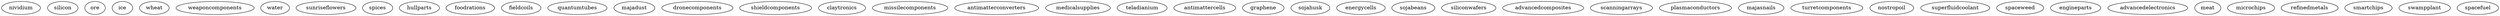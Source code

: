 digraph G {
0[label=nividium];
1[label=silicon];
2[label=ore];
3[label=ice];
4[label=wheat];
5[label=weaponcomponents];
6[label=water];
7[label=sunriseflowers];
8[label=spices];
9[label=hullparts];
10[label=foodrations];
11[label=fieldcoils];
12[label=quantumtubes];
13[label=majadust];
14[label=dronecomponents];
15[label=shieldcomponents];
16[label=claytronics];
17[label=missilecomponents];
18[label=antimatterconverters];
19[label=medicalsupplies];
20[label=teladianium];
21[label=antimattercells];
22[label=graphene];
23[label=sojahusk];
24[label=energycells];
25[label=sojabeans];
26[label=siliconwafers];
27[label=advancedcomposites];
28[label=scanningarrays];
29[label=plasmaconductors];
30[label=majasnails];
31[label=turretcomponents];
32[label=nostropoil];
33[label=superfluidcoolant];
34[label=spaceweed];
35[label=engineparts];
36[label=advancedelectronics];
37[label=meat];
38[label=microchips];
39[label=refinedmetals];
40[label=smartchips];
41[label=swampplant];
42[label=spacefuel];
}

